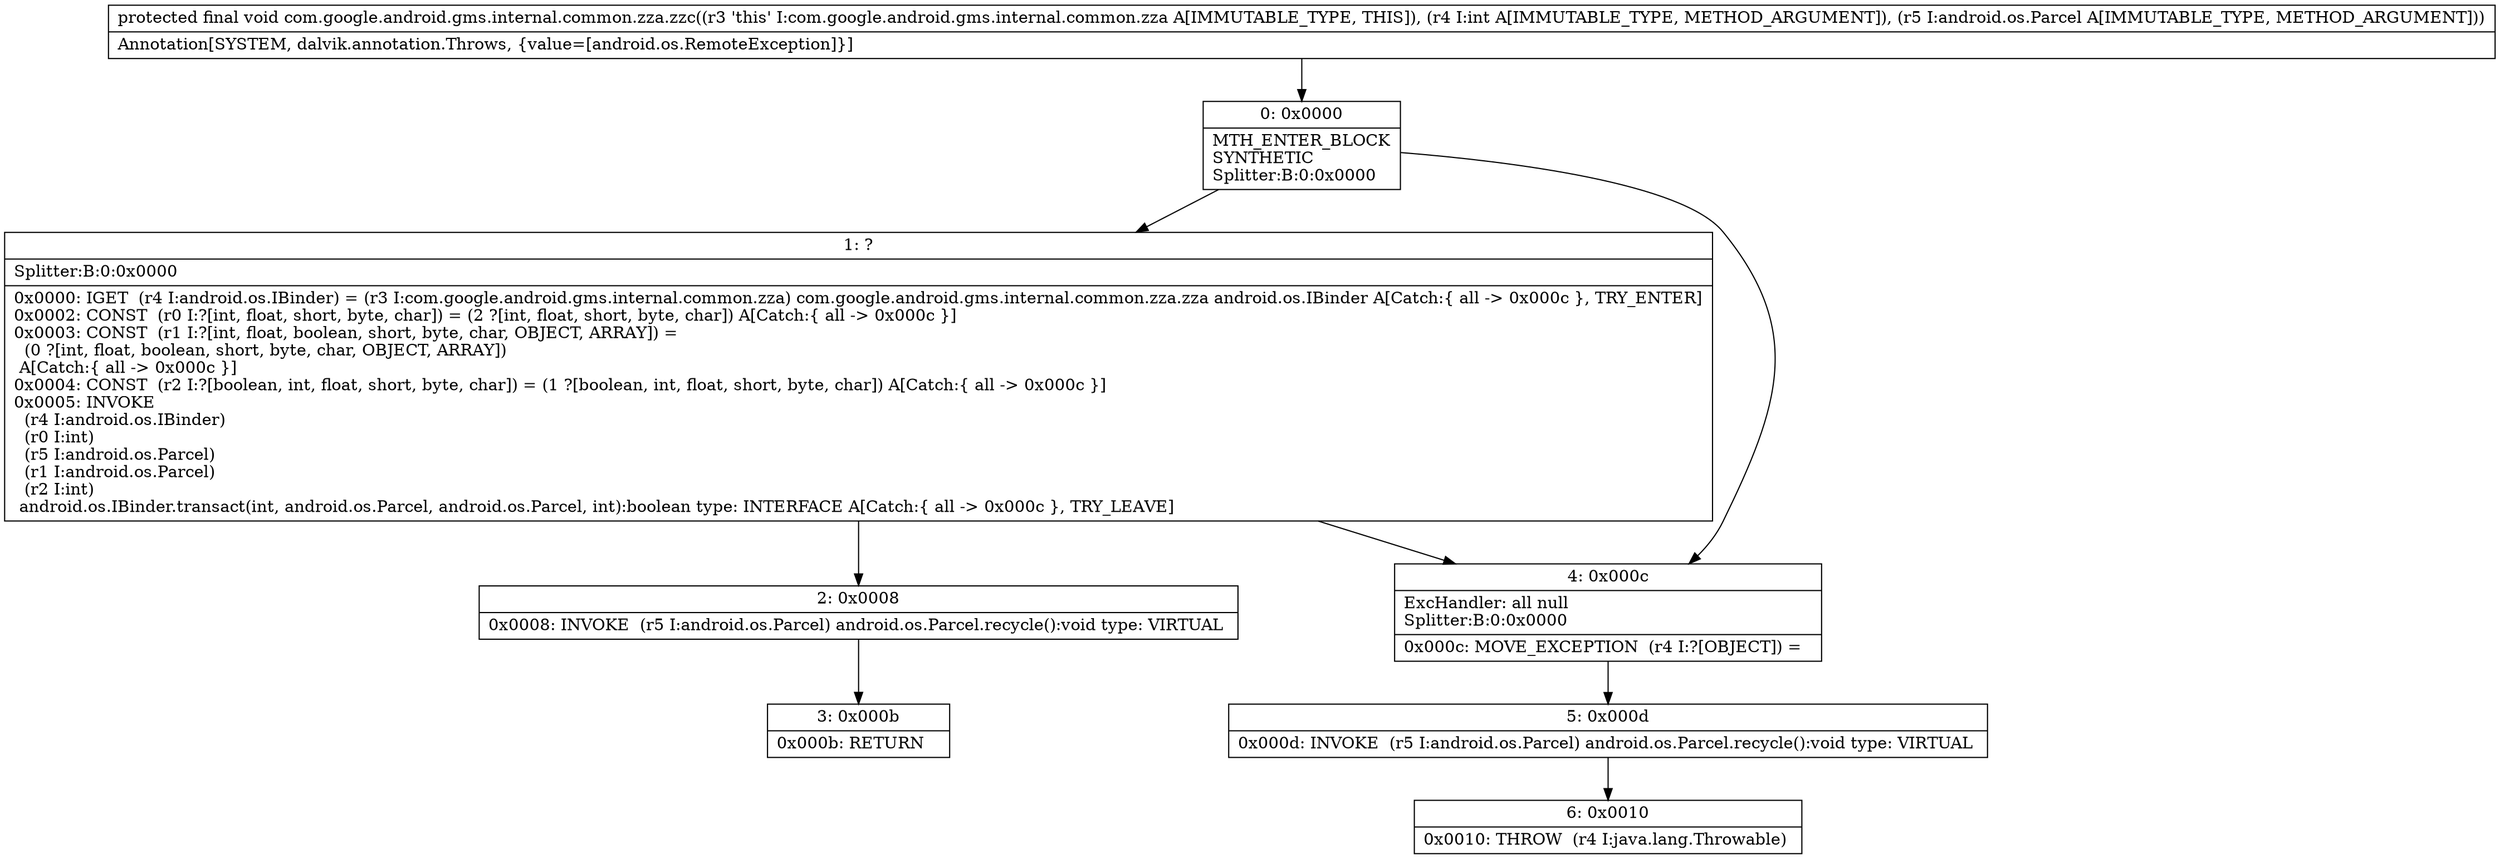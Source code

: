 digraph "CFG forcom.google.android.gms.internal.common.zza.zzc(ILandroid\/os\/Parcel;)V" {
Node_0 [shape=record,label="{0\:\ 0x0000|MTH_ENTER_BLOCK\lSYNTHETIC\lSplitter:B:0:0x0000\l}"];
Node_1 [shape=record,label="{1\:\ ?|Splitter:B:0:0x0000\l|0x0000: IGET  (r4 I:android.os.IBinder) = (r3 I:com.google.android.gms.internal.common.zza) com.google.android.gms.internal.common.zza.zza android.os.IBinder A[Catch:\{ all \-\> 0x000c \}, TRY_ENTER]\l0x0002: CONST  (r0 I:?[int, float, short, byte, char]) = (2 ?[int, float, short, byte, char]) A[Catch:\{ all \-\> 0x000c \}]\l0x0003: CONST  (r1 I:?[int, float, boolean, short, byte, char, OBJECT, ARRAY]) = \l  (0 ?[int, float, boolean, short, byte, char, OBJECT, ARRAY])\l A[Catch:\{ all \-\> 0x000c \}]\l0x0004: CONST  (r2 I:?[boolean, int, float, short, byte, char]) = (1 ?[boolean, int, float, short, byte, char]) A[Catch:\{ all \-\> 0x000c \}]\l0x0005: INVOKE  \l  (r4 I:android.os.IBinder)\l  (r0 I:int)\l  (r5 I:android.os.Parcel)\l  (r1 I:android.os.Parcel)\l  (r2 I:int)\l android.os.IBinder.transact(int, android.os.Parcel, android.os.Parcel, int):boolean type: INTERFACE A[Catch:\{ all \-\> 0x000c \}, TRY_LEAVE]\l}"];
Node_2 [shape=record,label="{2\:\ 0x0008|0x0008: INVOKE  (r5 I:android.os.Parcel) android.os.Parcel.recycle():void type: VIRTUAL \l}"];
Node_3 [shape=record,label="{3\:\ 0x000b|0x000b: RETURN   \l}"];
Node_4 [shape=record,label="{4\:\ 0x000c|ExcHandler: all null\lSplitter:B:0:0x0000\l|0x000c: MOVE_EXCEPTION  (r4 I:?[OBJECT]) =  \l}"];
Node_5 [shape=record,label="{5\:\ 0x000d|0x000d: INVOKE  (r5 I:android.os.Parcel) android.os.Parcel.recycle():void type: VIRTUAL \l}"];
Node_6 [shape=record,label="{6\:\ 0x0010|0x0010: THROW  (r4 I:java.lang.Throwable) \l}"];
MethodNode[shape=record,label="{protected final void com.google.android.gms.internal.common.zza.zzc((r3 'this' I:com.google.android.gms.internal.common.zza A[IMMUTABLE_TYPE, THIS]), (r4 I:int A[IMMUTABLE_TYPE, METHOD_ARGUMENT]), (r5 I:android.os.Parcel A[IMMUTABLE_TYPE, METHOD_ARGUMENT]))  | Annotation[SYSTEM, dalvik.annotation.Throws, \{value=[android.os.RemoteException]\}]\l}"];
MethodNode -> Node_0;
Node_0 -> Node_1;
Node_0 -> Node_4;
Node_1 -> Node_2;
Node_1 -> Node_4;
Node_2 -> Node_3;
Node_4 -> Node_5;
Node_5 -> Node_6;
}

